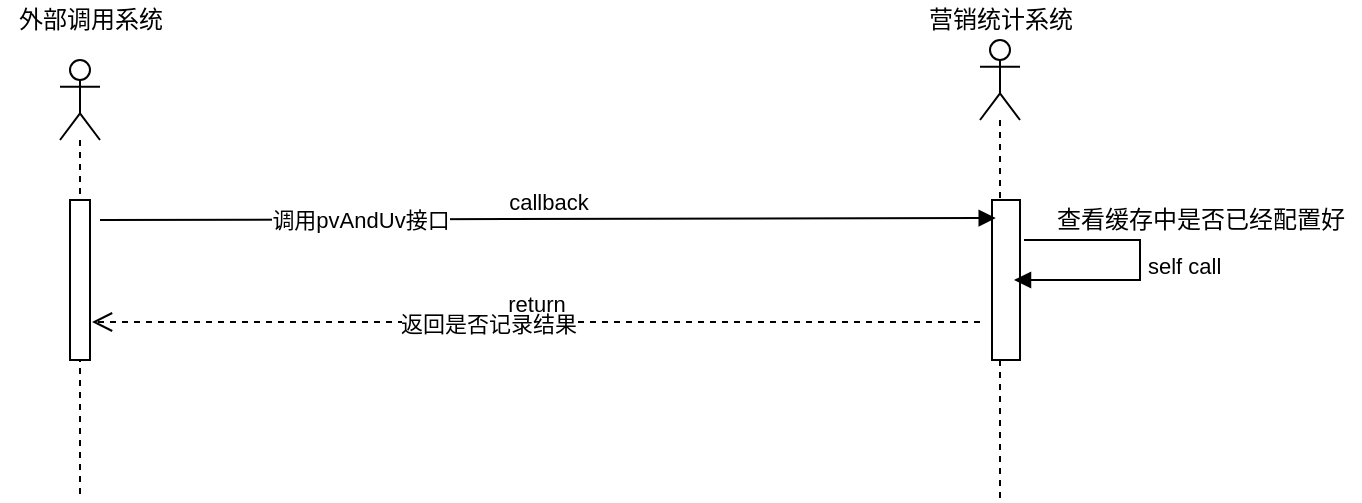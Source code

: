 <mxfile version="13.8.1" type="github">
  <diagram id="EpNihxjPjbGaZS7o78vi" name="第 1 页">
    <mxGraphModel dx="782" dy="446" grid="1" gridSize="10" guides="1" tooltips="1" connect="1" arrows="1" fold="1" page="1" pageScale="1" pageWidth="827" pageHeight="1169" math="0" shadow="0">
      <root>
        <mxCell id="0" />
        <mxCell id="1" parent="0" />
        <mxCell id="2AyCVU10wepHMUpWQFFD-10" value="" style="shape=umlLifeline;participant=umlActor;perimeter=lifelinePerimeter;whiteSpace=wrap;html=1;container=1;collapsible=0;recursiveResize=0;verticalAlign=top;spacingTop=36;outlineConnect=0;" parent="1" vertex="1">
          <mxGeometry x="120" y="280" width="20" height="220" as="geometry" />
        </mxCell>
        <mxCell id="2AyCVU10wepHMUpWQFFD-18" value="" style="html=1;points=[];perimeter=orthogonalPerimeter;" parent="2AyCVU10wepHMUpWQFFD-10" vertex="1">
          <mxGeometry x="5" y="70" width="10" height="80" as="geometry" />
        </mxCell>
        <mxCell id="2AyCVU10wepHMUpWQFFD-12" value="" style="shape=umlLifeline;participant=umlActor;perimeter=lifelinePerimeter;whiteSpace=wrap;html=1;container=1;collapsible=0;recursiveResize=0;verticalAlign=top;spacingTop=36;outlineConnect=0;" parent="1" vertex="1">
          <mxGeometry x="580" y="270" width="20" height="230" as="geometry" />
        </mxCell>
        <mxCell id="2AyCVU10wepHMUpWQFFD-14" value="" style="html=1;points=[];perimeter=orthogonalPerimeter;" parent="1" vertex="1">
          <mxGeometry x="586" y="350" width="14" height="80" as="geometry" />
        </mxCell>
        <mxCell id="2AyCVU10wepHMUpWQFFD-15" value="callback" style="html=1;verticalAlign=bottom;endArrow=block;entryX=0.133;entryY=0.113;entryDx=0;entryDy=0;entryPerimeter=0;" parent="1" target="2AyCVU10wepHMUpWQFFD-14" edge="1">
          <mxGeometry relative="1" as="geometry">
            <mxPoint x="140" y="360" as="sourcePoint" />
            <mxPoint x="580" y="359" as="targetPoint" />
          </mxGeometry>
        </mxCell>
        <mxCell id="2AyCVU10wepHMUpWQFFD-17" value="调用pvAndUv接口" style="edgeLabel;html=1;align=center;verticalAlign=middle;resizable=0;points=[];" parent="2AyCVU10wepHMUpWQFFD-15" vertex="1" connectable="0">
          <mxGeometry x="-0.422" relative="1" as="geometry">
            <mxPoint as="offset" />
          </mxGeometry>
        </mxCell>
        <mxCell id="2AyCVU10wepHMUpWQFFD-16" value="return" style="html=1;verticalAlign=bottom;endArrow=open;dashed=1;endSize=8;exitX=1;exitY=0.95;" parent="1" edge="1">
          <mxGeometry relative="1" as="geometry">
            <mxPoint x="136" y="411" as="targetPoint" />
            <mxPoint x="580" y="411" as="sourcePoint" />
          </mxGeometry>
        </mxCell>
        <mxCell id="2AyCVU10wepHMUpWQFFD-19" value="返回是否记录结果" style="edgeLabel;html=1;align=center;verticalAlign=middle;resizable=0;points=[];" parent="2AyCVU10wepHMUpWQFFD-16" vertex="1" connectable="0">
          <mxGeometry x="0.11" y="1" relative="1" as="geometry">
            <mxPoint as="offset" />
          </mxGeometry>
        </mxCell>
        <mxCell id="13KARRPPhJ1njafvN9F--1" value="营销统计系统" style="text;html=1;align=center;verticalAlign=middle;resizable=0;points=[];autosize=1;" vertex="1" parent="1">
          <mxGeometry x="545" y="250" width="90" height="20" as="geometry" />
        </mxCell>
        <mxCell id="13KARRPPhJ1njafvN9F--2" value="外部调用系统" style="text;html=1;align=center;verticalAlign=middle;resizable=0;points=[];autosize=1;" vertex="1" parent="1">
          <mxGeometry x="90" y="250" width="90" height="20" as="geometry" />
        </mxCell>
        <mxCell id="13KARRPPhJ1njafvN9F--4" value="self call" style="edgeStyle=orthogonalEdgeStyle;html=1;align=left;spacingLeft=2;endArrow=block;rounded=0;entryX=1;entryY=0;" edge="1" parent="1">
          <mxGeometry relative="1" as="geometry">
            <mxPoint x="602" y="370" as="sourcePoint" />
            <Array as="points">
              <mxPoint x="660" y="370" />
              <mxPoint x="660" y="390" />
            </Array>
            <mxPoint x="597" y="390" as="targetPoint" />
          </mxGeometry>
        </mxCell>
        <mxCell id="13KARRPPhJ1njafvN9F--5" value="查看缓存中是否已经配置好" style="text;html=1;align=center;verticalAlign=middle;resizable=0;points=[];autosize=1;" vertex="1" parent="1">
          <mxGeometry x="610" y="350" width="160" height="20" as="geometry" />
        </mxCell>
      </root>
    </mxGraphModel>
  </diagram>
</mxfile>
